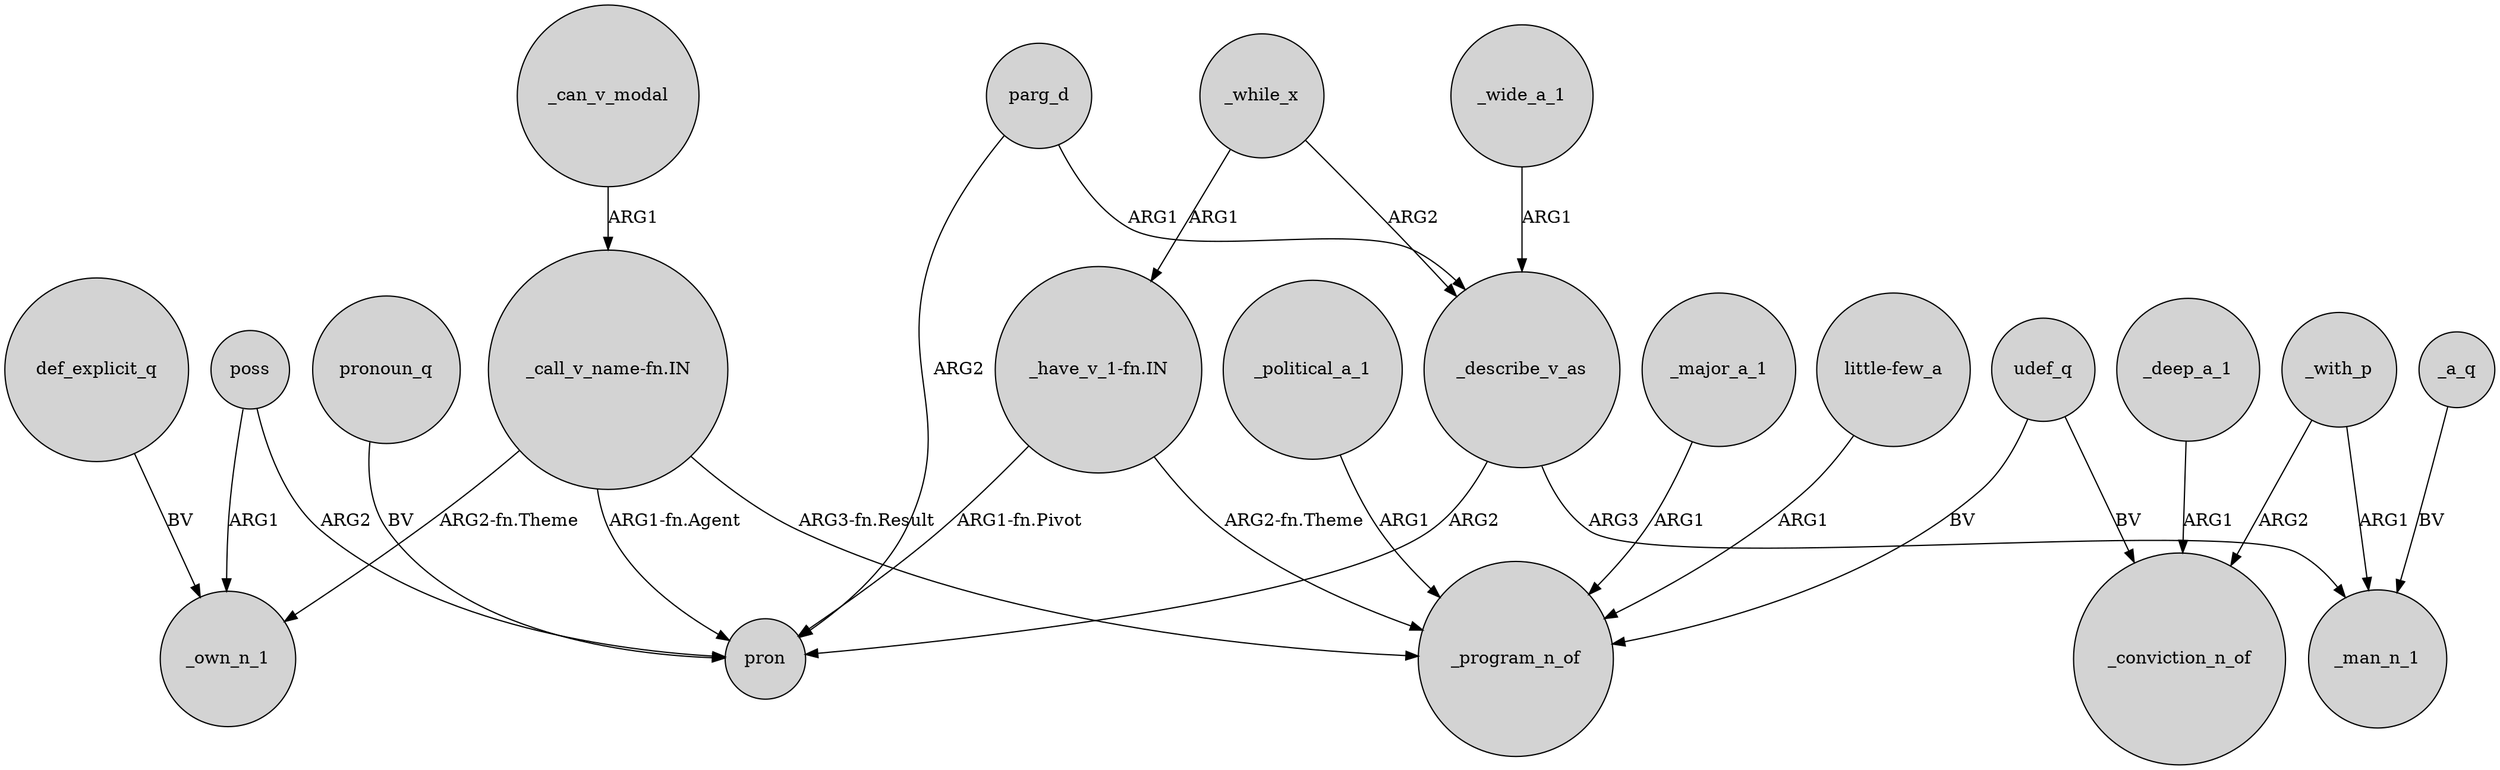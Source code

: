 digraph {
	node [shape=circle style=filled]
	poss -> pron [label=ARG2]
	parg_d -> _describe_v_as [label=ARG1]
	_political_a_1 -> _program_n_of [label=ARG1]
	"_call_v_name-fn.IN" -> _own_n_1 [label="ARG2-fn.Theme"]
	_while_x -> "_have_v_1-fn.IN" [label=ARG1]
	"_call_v_name-fn.IN" -> _program_n_of [label="ARG3-fn.Result"]
	_with_p -> _conviction_n_of [label=ARG2]
	udef_q -> _program_n_of [label=BV]
	udef_q -> _conviction_n_of [label=BV]
	"_have_v_1-fn.IN" -> pron [label="ARG1-fn.Pivot"]
	def_explicit_q -> _own_n_1 [label=BV]
	_while_x -> _describe_v_as [label=ARG2]
	parg_d -> pron [label=ARG2]
	poss -> _own_n_1 [label=ARG1]
	"_have_v_1-fn.IN" -> _program_n_of [label="ARG2-fn.Theme"]
	pronoun_q -> pron [label=BV]
	_a_q -> _man_n_1 [label=BV]
	_major_a_1 -> _program_n_of [label=ARG1]
	_wide_a_1 -> _describe_v_as [label=ARG1]
	"little-few_a" -> _program_n_of [label=ARG1]
	"_call_v_name-fn.IN" -> pron [label="ARG1-fn.Agent"]
	_deep_a_1 -> _conviction_n_of [label=ARG1]
	_describe_v_as -> _man_n_1 [label=ARG3]
	_with_p -> _man_n_1 [label=ARG1]
	_can_v_modal -> "_call_v_name-fn.IN" [label=ARG1]
	_describe_v_as -> pron [label=ARG2]
}
